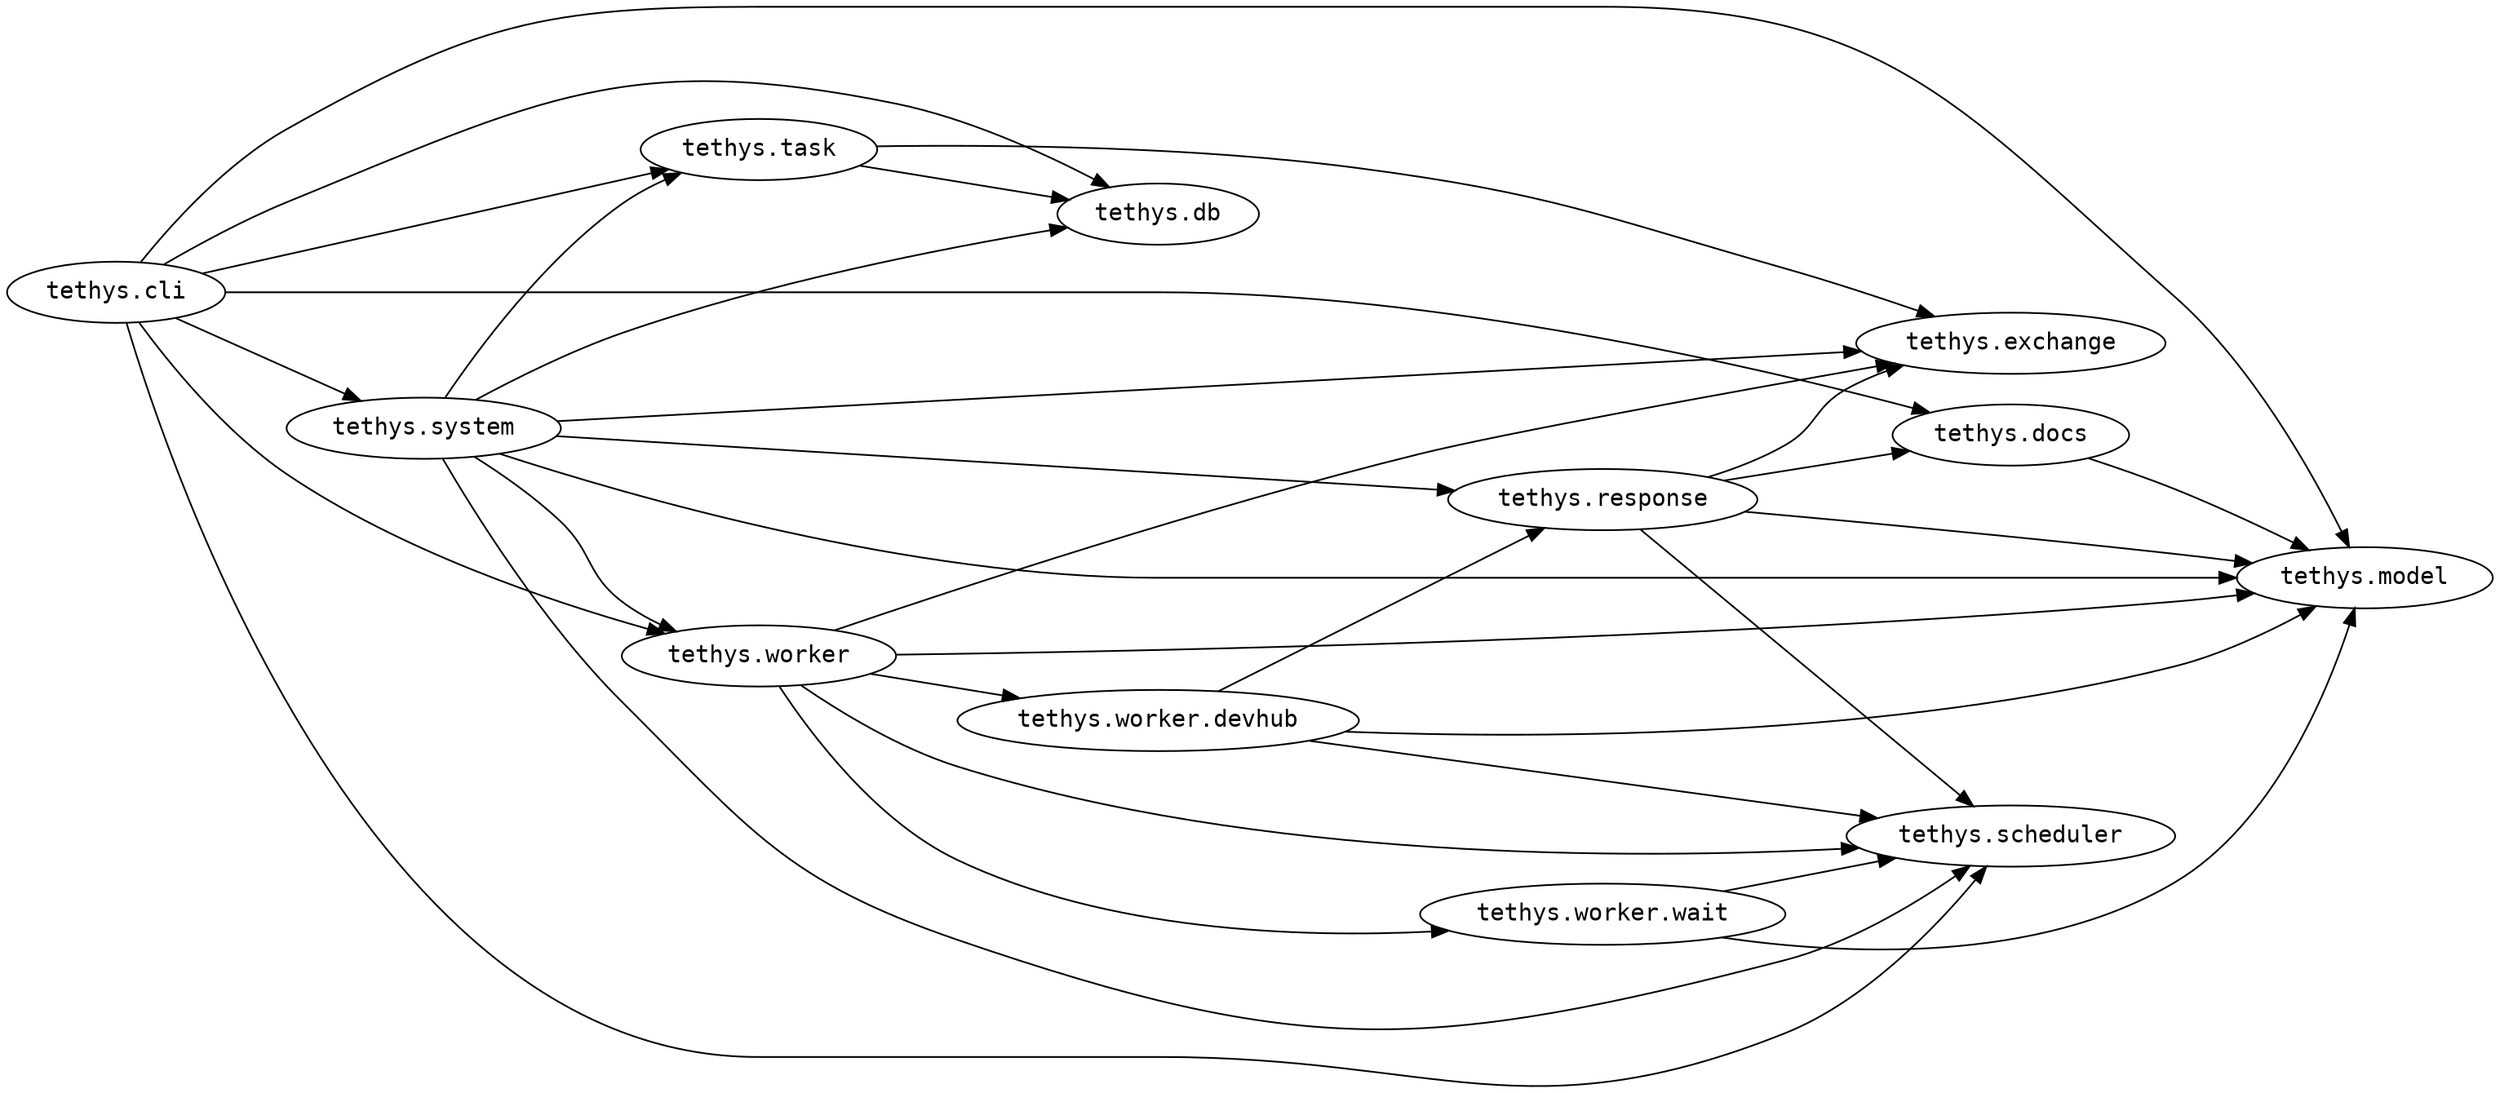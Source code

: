 digraph {
graph[dpi=100, rankdir=LR]
node[fontname="Monospace"]
edge[fontname="Monospace"]

node1568[label="tethys.docs", style=solid]
node1569[label="tethys.system", style=solid]
node1570[label="tethys.response", style=solid]
node1571[label="tethys.cli", style=solid]
node1572[label="tethys.task", style=solid]
node1573[label="tethys.worker.wait", style=solid]
node1574[label="tethys.exchange", style=solid]
node1575[label="tethys.worker.devhub", style=solid]
node1576[label="tethys.db", style=solid]
node1577[label="tethys.model", style=solid]
node1578[label="tethys.scheduler", style=solid]
node1579[label="tethys.worker", style=solid]
node1568 -> node1577[label=""]
node1569 -> node1570[label=""]
node1569 -> node1572[label=""]
node1569 -> node1574[label=""]
node1569 -> node1576[label=""]
node1569 -> node1577[label=""]
node1569 -> node1578[label=""]
node1569 -> node1579[label=""]
node1570 -> node1568[label=""]
node1570 -> node1574[label=""]
node1570 -> node1577[label=""]
node1570 -> node1578[label=""]
node1571 -> node1568[label=""]
node1571 -> node1569[label=""]
node1571 -> node1572[label=""]
node1571 -> node1576[label=""]
node1571 -> node1577[label=""]
node1571 -> node1578[label=""]
node1571 -> node1579[label=""]
node1572 -> node1574[label=""]
node1572 -> node1576[label=""]
node1573 -> node1577[label=""]
node1573 -> node1578[label=""]
node1575 -> node1570[label=""]
node1575 -> node1577[label=""]
node1575 -> node1578[label=""]
node1579 -> node1573[label=""]
node1579 -> node1574[label=""]
node1579 -> node1575[label=""]
node1579 -> node1577[label=""]
node1579 -> node1578[label=""]
}
